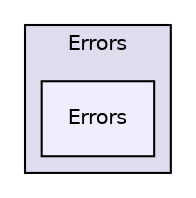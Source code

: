 digraph G {
  compound=true
  node [ fontsize=10, fontname="Helvetica"];
  edge [ labelfontsize=9, labelfontname="Helvetica"];
  subgraph clusterdir_7a8f0f53bb19e83318224ec9a2c25586 {
    graph [ bgcolor="#ddddee", pencolor="black", label="Errors" fontname="Helvetica", fontsize=10, URL="dir_7a8f0f53bb19e83318224ec9a2c25586.html"]
  dir_76e222ed44e7f715a259e1b5240e79a1 [shape=box, label="Errors", style="filled", fillcolor="#eeeeff", pencolor="black", URL="dir_76e222ed44e7f715a259e1b5240e79a1.html"];
  }
}
